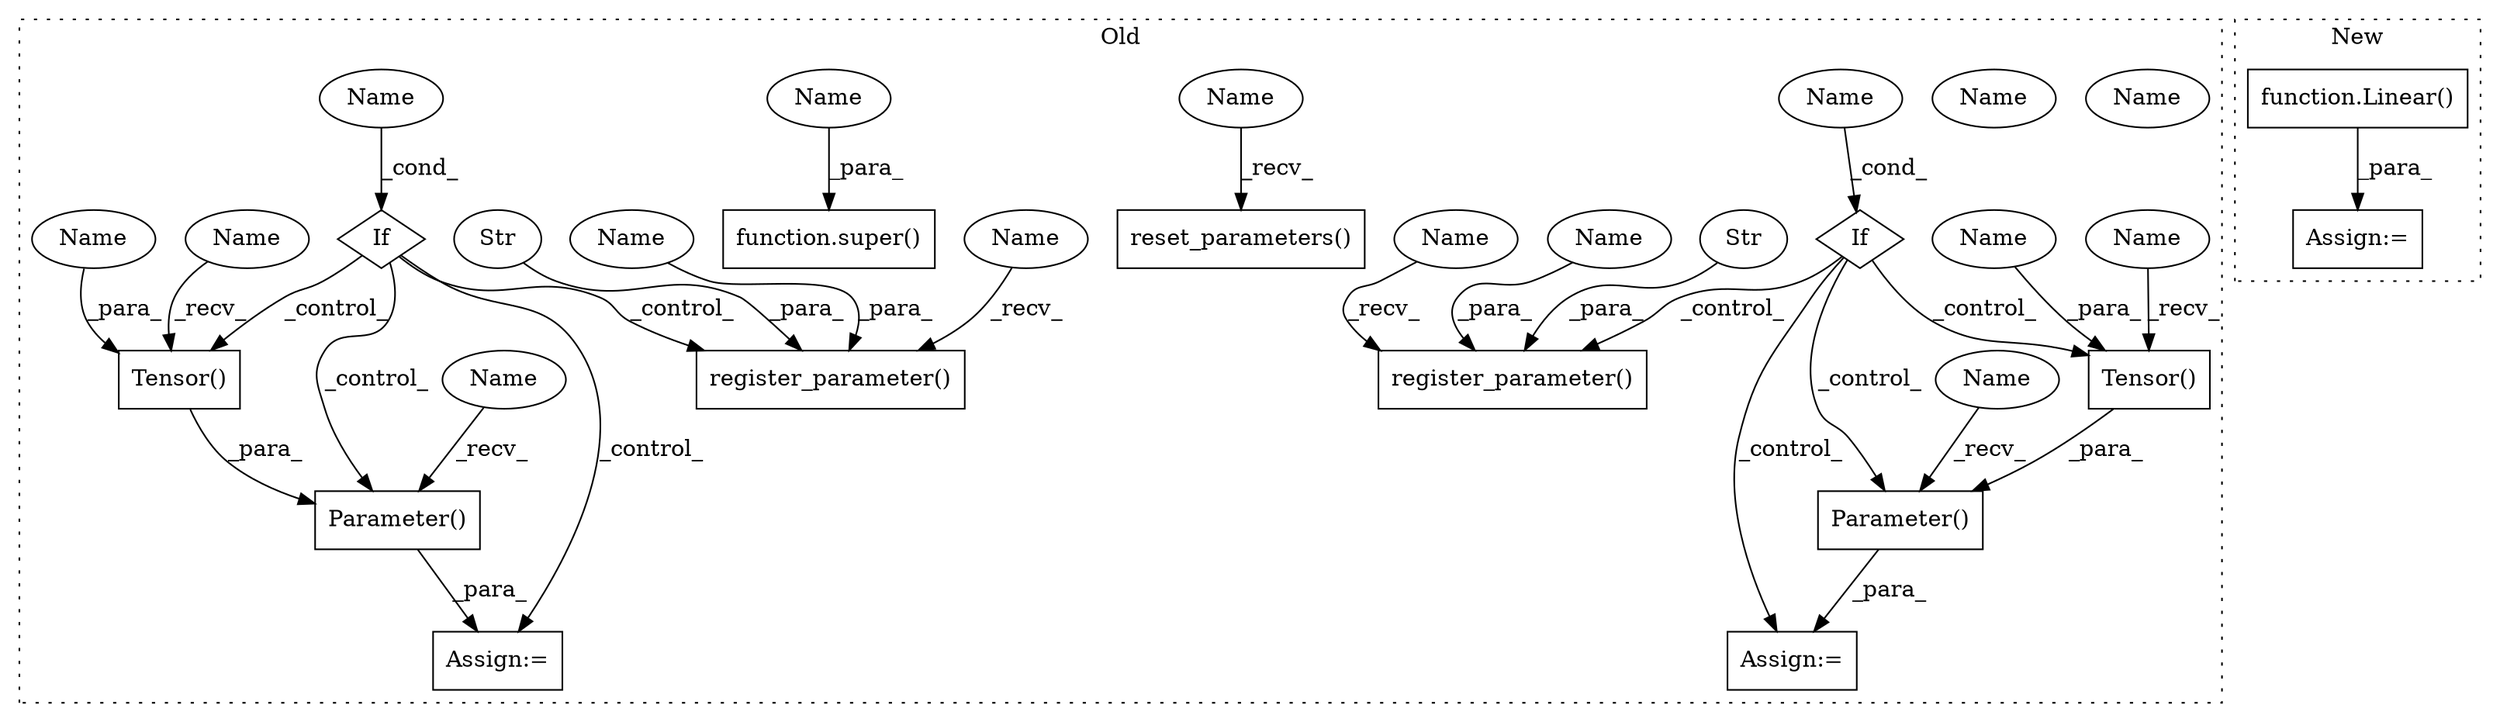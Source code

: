 digraph G {
subgraph cluster0 {
1 [label="register_parameter()" a="75" s="2456,2492" l="24,1" shape="box"];
3 [label="If" a="96" s="2359,2366" l="3,15" shape="diamond"];
4 [label="Parameter()" a="75" s="2393,2426" l="13,1" shape="box"];
5 [label="reset_parameters()" a="75" s="2505" l="23" shape="box"];
6 [label="Str" a="66" s="2480" l="6" shape="ellipse"];
7 [label="Tensor()" a="75" s="2406,2425" l="10,1" shape="box"];
8 [label="Tensor()" a="75" s="2248,2277" l="10,1" shape="box"];
9 [label="Parameter()" a="75" s="2235,2278" l="13,1" shape="box"];
10 [label="Name" a="87" s="2362" l="4" shape="ellipse"];
11 [label="Assign:=" a="68" s="2390" l="3" shape="box"];
12 [label="If" a="96" s="2197,2206" l="3,15" shape="diamond"];
13 [label="register_parameter()" a="75" s="2308,2346" l="24,1" shape="box"];
14 [label="Str" a="66" s="2332" l="8" shape="ellipse"];
15 [label="Name" a="87" s="2200" l="6" shape="ellipse"];
16 [label="function.super()" a="75" s="2072,2090" l="6,1" shape="box"];
18 [label="Assign:=" a="68" s="2232" l="3" shape="box"];
19 [label="Name" a="87" s="2235" l="2" shape="ellipse"];
20 [label="Name" a="87" s="2393" l="2" shape="ellipse"];
21 [label="Name" a="87" s="2342" l="4" shape="ellipse"];
22 [label="Name" a="87" s="2488" l="4" shape="ellipse"];
23 [label="Name" a="87" s="2200" l="6" shape="ellipse"];
24 [label="Name" a="87" s="2308" l="4" shape="ellipse"];
25 [label="Name" a="87" s="2505" l="4" shape="ellipse"];
26 [label="Name" a="87" s="2456" l="4" shape="ellipse"];
27 [label="Name" a="87" s="2086" l="4" shape="ellipse"];
28 [label="Name" a="87" s="2248" l="2" shape="ellipse"];
29 [label="Name" a="87" s="2406" l="2" shape="ellipse"];
30 [label="Name" a="87" s="2362" l="4" shape="ellipse"];
31 [label="Name" a="87" s="2416" l="9" shape="ellipse"];
32 [label="Name" a="87" s="2268" l="9" shape="ellipse"];
label = "Old";
style="dotted";
}
subgraph cluster1 {
2 [label="function.Linear()" a="75" s="3723,3749" l="7,27" shape="box"];
17 [label="Assign:=" a="68" s="3720" l="3" shape="box"];
label = "New";
style="dotted";
}
2 -> 17 [label="_para_"];
3 -> 7 [label="_control_"];
3 -> 4 [label="_control_"];
3 -> 1 [label="_control_"];
3 -> 11 [label="_control_"];
4 -> 11 [label="_para_"];
6 -> 1 [label="_para_"];
7 -> 4 [label="_para_"];
8 -> 9 [label="_para_"];
9 -> 18 [label="_para_"];
12 -> 8 [label="_control_"];
12 -> 13 [label="_control_"];
12 -> 18 [label="_control_"];
12 -> 9 [label="_control_"];
14 -> 13 [label="_para_"];
19 -> 9 [label="_recv_"];
20 -> 4 [label="_recv_"];
21 -> 13 [label="_para_"];
22 -> 1 [label="_para_"];
23 -> 12 [label="_cond_"];
24 -> 13 [label="_recv_"];
25 -> 5 [label="_recv_"];
26 -> 1 [label="_recv_"];
27 -> 16 [label="_para_"];
28 -> 8 [label="_recv_"];
29 -> 7 [label="_recv_"];
30 -> 3 [label="_cond_"];
31 -> 7 [label="_para_"];
32 -> 8 [label="_para_"];
}